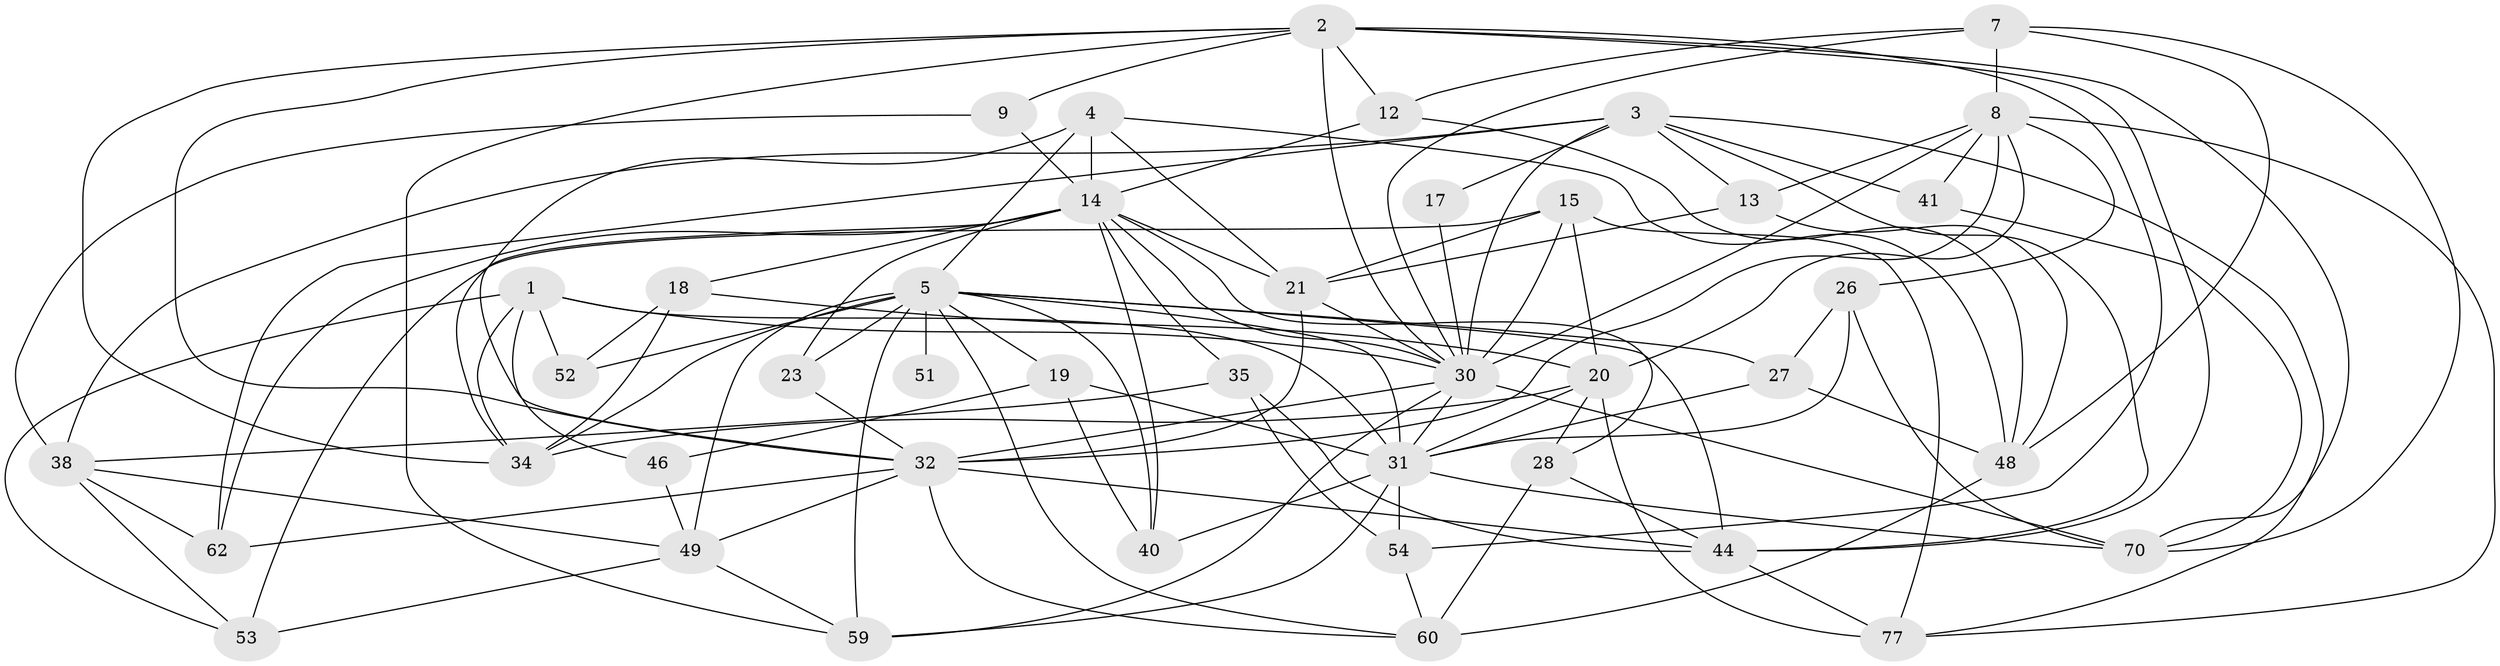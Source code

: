 // original degree distribution, {4: 0.36470588235294116, 3: 0.25882352941176473, 8: 0.023529411764705882, 5: 0.1411764705882353, 6: 0.08235294117647059, 2: 0.10588235294117647, 7: 0.023529411764705882}
// Generated by graph-tools (version 1.1) at 2025/15/03/09/25 04:15:14]
// undirected, 42 vertices, 118 edges
graph export_dot {
graph [start="1"]
  node [color=gray90,style=filled];
  1 [super="+6"];
  2 [super="+10+63"];
  3 [super="+75"];
  4 [super="+58"];
  5 [super="+85+16+78+11+73"];
  7 [super="+29"];
  8 [super="+80"];
  9;
  12 [super="+65"];
  13 [super="+50"];
  14 [super="+24"];
  15;
  17;
  18;
  19 [super="+68+64"];
  20 [super="+61"];
  21 [super="+22"];
  23;
  26;
  27 [super="+74"];
  28;
  30 [super="+36"];
  31 [super="+33+37"];
  32 [super="+71+39"];
  34 [super="+72"];
  35 [super="+69+57"];
  38;
  40;
  41;
  44 [super="+45"];
  46;
  48 [super="+83+56"];
  49 [super="+81"];
  51;
  52;
  53;
  54;
  59 [super="+82"];
  60 [super="+67"];
  62;
  70 [super="+84"];
  77;
  1 -- 53;
  1 -- 52;
  1 -- 46;
  1 -- 30;
  1 -- 31;
  1 -- 34;
  2 -- 32;
  2 -- 54;
  2 -- 70;
  2 -- 9;
  2 -- 12;
  2 -- 30;
  2 -- 59;
  2 -- 34;
  2 -- 44;
  3 -- 17;
  3 -- 62;
  3 -- 77;
  3 -- 38;
  3 -- 41;
  3 -- 44;
  3 -- 13;
  3 -- 30;
  4 -- 48;
  4 -- 5 [weight=2];
  4 -- 32;
  4 -- 14;
  4 -- 21;
  5 -- 44;
  5 -- 51 [weight=2];
  5 -- 52;
  5 -- 23;
  5 -- 31;
  5 -- 34;
  5 -- 59;
  5 -- 27;
  5 -- 49;
  5 -- 19;
  5 -- 40;
  5 -- 60;
  7 -- 48;
  7 -- 8;
  7 -- 70;
  7 -- 12;
  7 -- 30;
  8 -- 77;
  8 -- 26;
  8 -- 20;
  8 -- 41;
  8 -- 30;
  8 -- 13;
  8 -- 32;
  9 -- 38;
  9 -- 14;
  12 -- 48;
  12 -- 14;
  13 -- 48;
  13 -- 21;
  14 -- 62;
  14 -- 34;
  14 -- 35;
  14 -- 40;
  14 -- 18;
  14 -- 21;
  14 -- 23;
  14 -- 28;
  14 -- 30;
  15 -- 53;
  15 -- 21;
  15 -- 77;
  15 -- 20;
  15 -- 30;
  17 -- 30;
  18 -- 34;
  18 -- 52;
  18 -- 20;
  19 -- 40;
  19 -- 46;
  19 -- 31 [weight=3];
  20 -- 77;
  20 -- 31;
  20 -- 34;
  20 -- 28;
  21 -- 32;
  21 -- 30;
  23 -- 32;
  26 -- 31;
  26 -- 27;
  26 -- 70;
  27 -- 31;
  27 -- 48;
  28 -- 44;
  28 -- 60;
  30 -- 70;
  30 -- 59;
  30 -- 32;
  30 -- 31;
  31 -- 70;
  31 -- 54;
  31 -- 40;
  31 -- 59;
  32 -- 62;
  32 -- 44;
  32 -- 49;
  32 -- 60;
  35 -- 44 [weight=2];
  35 -- 54 [weight=2];
  35 -- 38;
  38 -- 53;
  38 -- 62;
  38 -- 49;
  41 -- 70;
  44 -- 77;
  46 -- 49;
  48 -- 60 [weight=2];
  49 -- 53;
  49 -- 59;
  54 -- 60;
}
